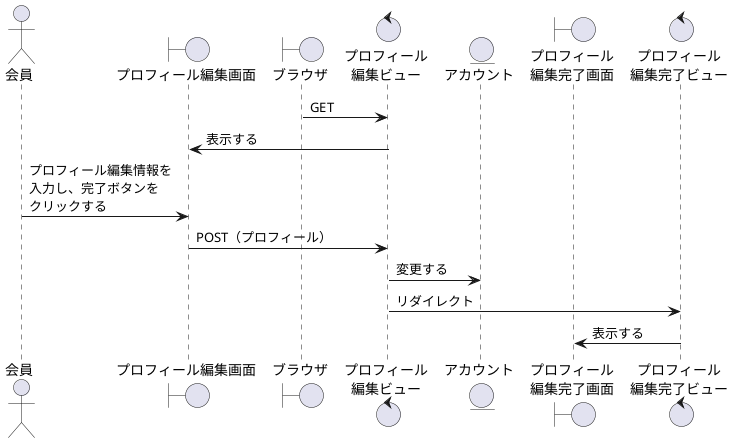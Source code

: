 ' @startuml syouhin_touroku
' actor "会員" as user
' boundary "プロフィール編集画面" as ProfileEditb
' boundary "ブラウザ" as brz
' control "プロフィール\n編集ビュー" as ProfileEditv
' entity "アカウント" as account
' boundary "プロフィール\n編集完了画面" as Profileokb
' control "プロフィール\n編集完了ビュー" as ProfileEditc

' brz -> ProfileEditv:GET
' ProfileEditb <- ProfileEditv:表示する
' user -> ProfileEditb: プロフィール編集情報を\n入力し、完了ボタンを\nクリックする
' ProfileEditb -> ProfileEditv: POST（プロフィール）
' ProfileEditv -> account: 変更する
' ProfileEditv -> ProfileEditc: リダイレクト 
' Profileokb <- ProfileEditc: 表示する
' @enduml